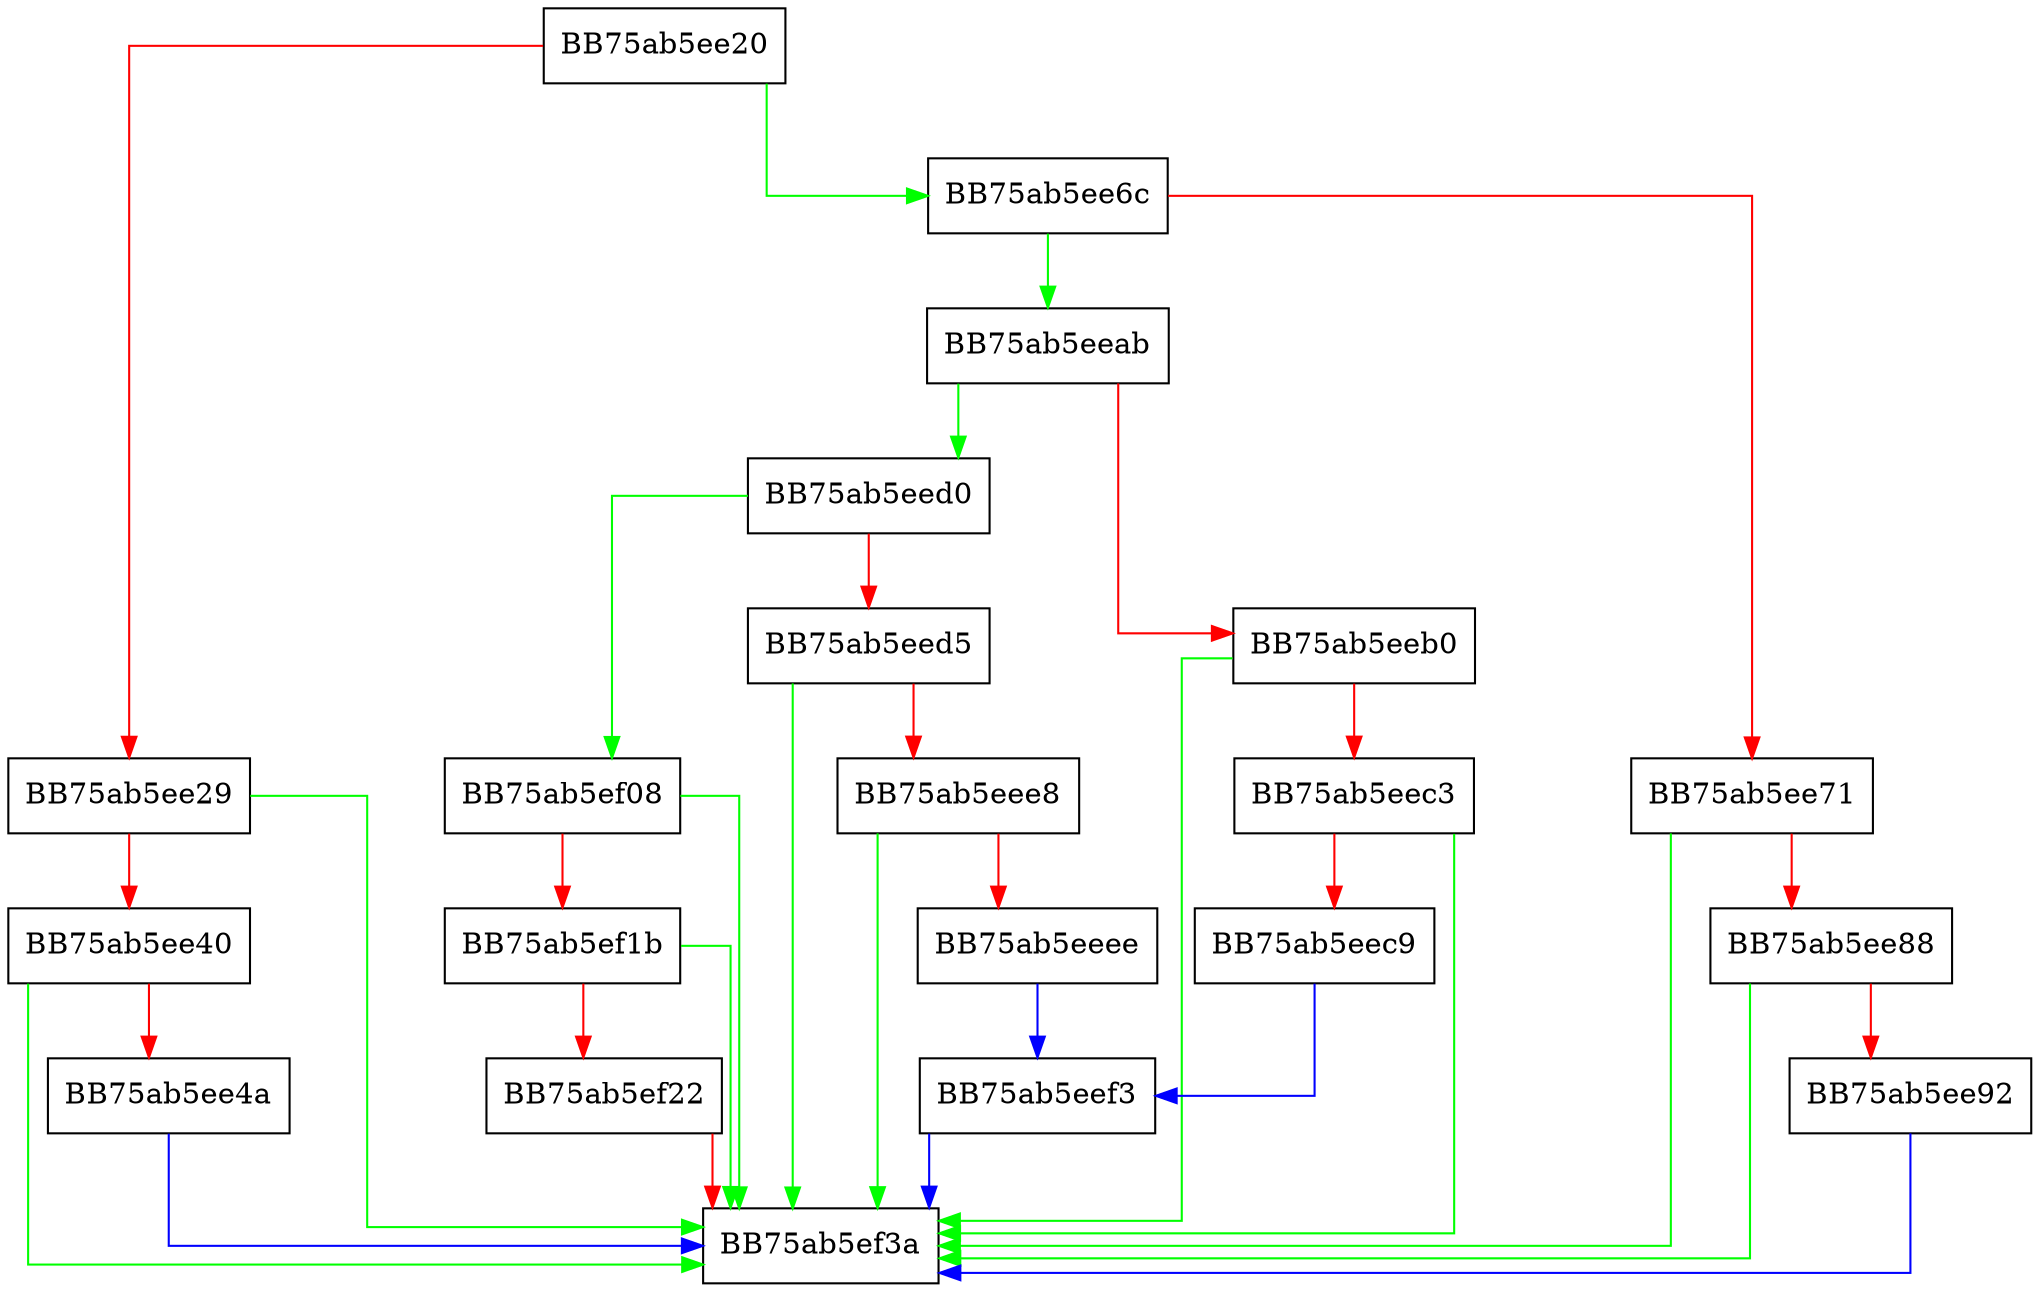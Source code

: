 digraph Sqlite3TraceCallback {
  node [shape="box"];
  graph [splines=ortho];
  BB75ab5ee20 -> BB75ab5ee6c [color="green"];
  BB75ab5ee20 -> BB75ab5ee29 [color="red"];
  BB75ab5ee29 -> BB75ab5ef3a [color="green"];
  BB75ab5ee29 -> BB75ab5ee40 [color="red"];
  BB75ab5ee40 -> BB75ab5ef3a [color="green"];
  BB75ab5ee40 -> BB75ab5ee4a [color="red"];
  BB75ab5ee4a -> BB75ab5ef3a [color="blue"];
  BB75ab5ee6c -> BB75ab5eeab [color="green"];
  BB75ab5ee6c -> BB75ab5ee71 [color="red"];
  BB75ab5ee71 -> BB75ab5ef3a [color="green"];
  BB75ab5ee71 -> BB75ab5ee88 [color="red"];
  BB75ab5ee88 -> BB75ab5ef3a [color="green"];
  BB75ab5ee88 -> BB75ab5ee92 [color="red"];
  BB75ab5ee92 -> BB75ab5ef3a [color="blue"];
  BB75ab5eeab -> BB75ab5eed0 [color="green"];
  BB75ab5eeab -> BB75ab5eeb0 [color="red"];
  BB75ab5eeb0 -> BB75ab5ef3a [color="green"];
  BB75ab5eeb0 -> BB75ab5eec3 [color="red"];
  BB75ab5eec3 -> BB75ab5ef3a [color="green"];
  BB75ab5eec3 -> BB75ab5eec9 [color="red"];
  BB75ab5eec9 -> BB75ab5eef3 [color="blue"];
  BB75ab5eed0 -> BB75ab5ef08 [color="green"];
  BB75ab5eed0 -> BB75ab5eed5 [color="red"];
  BB75ab5eed5 -> BB75ab5ef3a [color="green"];
  BB75ab5eed5 -> BB75ab5eee8 [color="red"];
  BB75ab5eee8 -> BB75ab5ef3a [color="green"];
  BB75ab5eee8 -> BB75ab5eeee [color="red"];
  BB75ab5eeee -> BB75ab5eef3 [color="blue"];
  BB75ab5eef3 -> BB75ab5ef3a [color="blue"];
  BB75ab5ef08 -> BB75ab5ef3a [color="green"];
  BB75ab5ef08 -> BB75ab5ef1b [color="red"];
  BB75ab5ef1b -> BB75ab5ef3a [color="green"];
  BB75ab5ef1b -> BB75ab5ef22 [color="red"];
  BB75ab5ef22 -> BB75ab5ef3a [color="red"];
}
